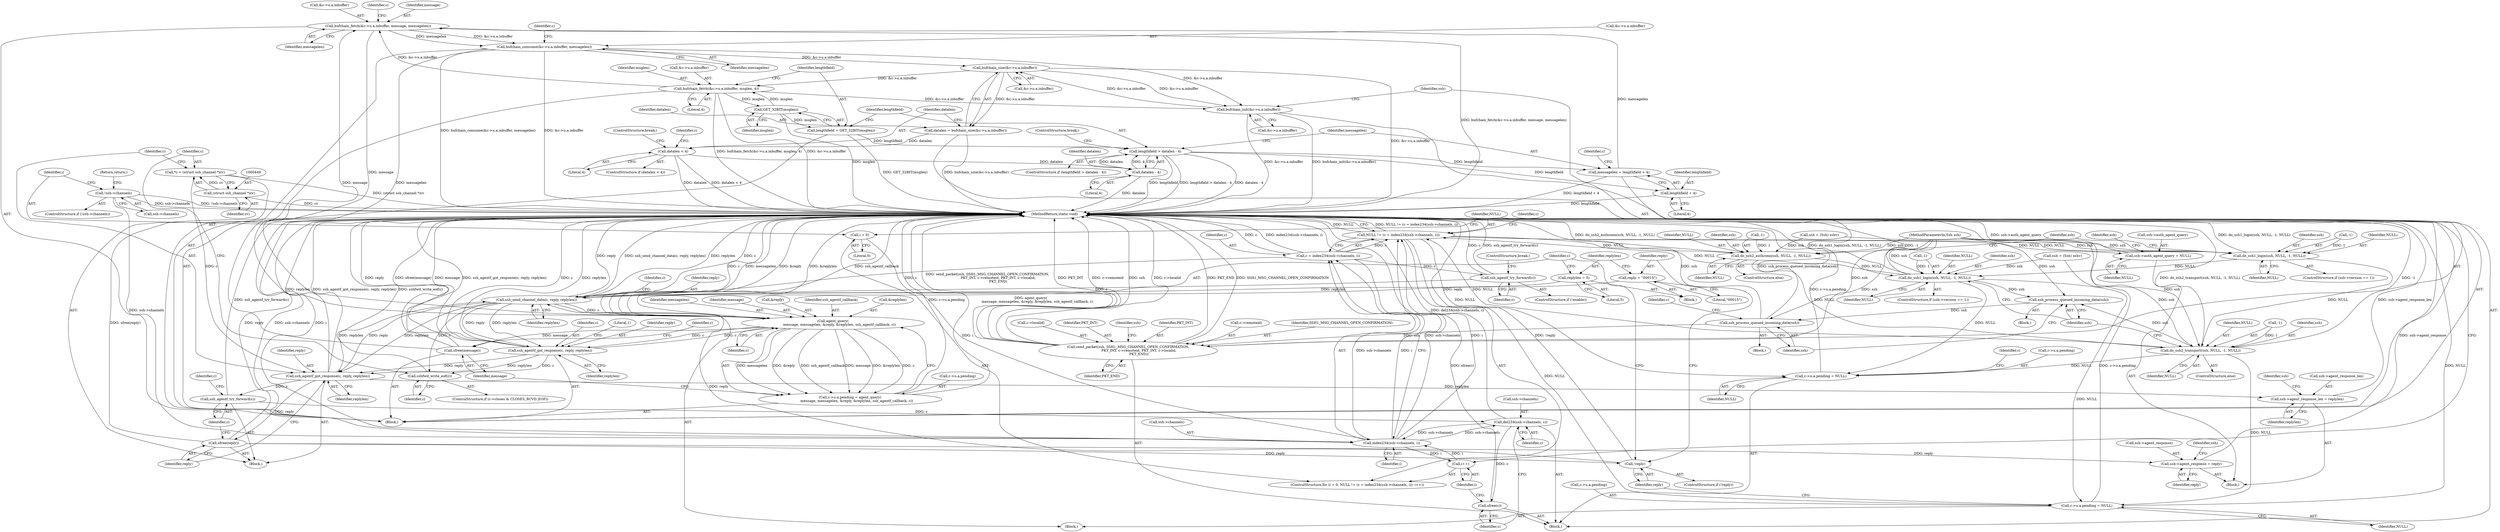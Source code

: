 digraph "0_tartarus_4ff22863d895cb7ebfced4cf923a012a614adaa8@pointer" {
"1000383" [label="(Call,bufchain_fetch(&c->u.a.inbuffer, message, messagelen))"];
"1000356" [label="(Call,bufchain_fetch(&c->u.a.inbuffer, msglen, 4))"];
"1000342" [label="(Call,bufchain_size(&c->u.a.inbuffer))"];
"1000468" [label="(Call,bufchain_init(&c->u.a.inbuffer))"];
"1000394" [label="(Call,bufchain_consume(&c->u.a.inbuffer, messagelen))"];
"1000383" [label="(Call,bufchain_fetch(&c->u.a.inbuffer, message, messagelen))"];
"1000421" [label="(Call,sfree(message))"];
"1000412" [label="(Call,agent_query(\n            message, messagelen, &reply, &replylen, ssh_agentf_callback, c))"];
"1000290" [label="(Call,ssh_send_channel_data(c, reply, replylen))"];
"1000181" [label="(Call,ssh_agentf_try_forward(c))"];
"1000150" [label="(Call,c = index234(ssh->channels, i))"];
"1000152" [label="(Call,index234(ssh->channels, i))"];
"1000139" [label="(Call,!ssh->channels)"];
"1000489" [label="(Call,del234(ssh->channels, c))"];
"1000457" [label="(Call,ssh_agentf_try_forward(c))"];
"1000451" [label="(Call,ssh_agentf_got_response(c, reply, replylen))"];
"1000446" [label="(Call,*c = (struct ssh_channel *)cv)"];
"1000448" [label="(Call,(struct ssh_channel *)cv)"];
"1000432" [label="(Call,ssh_agentf_got_response(c, reply, replylen))"];
"1000157" [label="(Call,i++)"];
"1000145" [label="(Call,i = 0)"];
"1000284" [label="(Call,reply = \"\0\0\0\1\5\")"];
"1000281" [label="(Call,!reply)"];
"1000455" [label="(Call,sfree(reply))"];
"1000287" [label="(Call,replylen = 5)"];
"1000378" [label="(Call,messagelen = lengthfield + 4)"];
"1000372" [label="(Call,lengthfield > datalen - 4)"];
"1000367" [label="(Call,lengthfield = GET_32BIT(msglen))"];
"1000369" [label="(Call,GET_32BIT(msglen))"];
"1000374" [label="(Call,datalen - 4)"];
"1000352" [label="(Call,datalen < 4)"];
"1000340" [label="(Call,datalen = bufchain_size(&c->u.a.inbuffer))"];
"1000404" [label="(Call,c->u.a.pending = agent_query(\n            message, messagelen, &reply, &replylen, ssh_agentf_callback, c))"];
"1000442" [label="(Call,sshfwd_write_eof(c))"];
"1000211" [label="(Call,ssh->agent_response_len = replylen)"];
"1000206" [label="(Call,ssh->agent_response = reply)"];
"1000148" [label="(Call,NULL != (c = index234(ssh->channels, i)))"];
"1000201" [label="(Call,ssh->auth_agent_query = NULL)"];
"1000222" [label="(Call,do_ssh1_login(ssh, NULL, -1, NULL))"];
"1000253" [label="(Call,do_ssh1_login(ssh, NULL, -1, NULL))"];
"1000266" [label="(Call,ssh_process_queued_incoming_data(ssh))"];
"1000268" [label="(Call,ssh_process_queued_incoming_data(ssh))"];
"1000477" [label="(Call,send_packet(ssh, SSH1_MSG_CHANNEL_OPEN_CONFIRMATION,\n                    PKT_INT, c->remoteid, PKT_INT, c->localid,\n                    PKT_END))"];
"1000271" [label="(Call,c->u.a.pending = NULL)"];
"1000459" [label="(Call,c->u.a.pending = NULL)"];
"1000260" [label="(Call,do_ssh2_transport(ssh, NULL, -1, NULL))"];
"1000229" [label="(Call,do_ssh2_authconn(ssh, NULL, -1, NULL))"];
"1000494" [label="(Call,sfree(c))"];
"1000380" [label="(Call,lengthfield + 4)"];
"1000281" [label="(Call,!reply)"];
"1000458" [label="(Identifier,c)"];
"1000222" [label="(Call,do_ssh1_login(ssh, NULL, -1, NULL))"];
"1000473" [label="(Identifier,c)"];
"1000421" [label="(Call,sfree(message))"];
"1000393" [label="(Identifier,messagelen)"];
"1000354" [label="(Literal,4)"];
"1000373" [label="(Identifier,lengthfield)"];
"1000183" [label="(ControlStructure,break;)"];
"1000266" [label="(Call,ssh_process_queued_incoming_data(ssh))"];
"1000381" [label="(Identifier,lengthfield)"];
"1000371" [label="(ControlStructure,if (lengthfield > datalen - 4))"];
"1000262" [label="(Identifier,NULL)"];
"1000205" [label="(Identifier,NULL)"];
"1000454" [label="(Identifier,replylen)"];
"1000219" [label="(Identifier,ssh)"];
"1000291" [label="(Identifier,c)"];
"1000443" [label="(Identifier,c)"];
"1000285" [label="(Identifier,reply)"];
"1000194" [label="(Block,)"];
"1000369" [label="(Call,GET_32BIT(msglen))"];
"1000235" [label="(Block,)"];
"1000481" [label="(Call,c->remoteid)"];
"1000446" [label="(Call,*c = (struct ssh_channel *)cv)"];
"1000231" [label="(Identifier,NULL)"];
"1000208" [label="(Identifier,ssh)"];
"1000341" [label="(Identifier,datalen)"];
"1000432" [label="(Call,ssh_agentf_got_response(c, reply, replylen))"];
"1000270" [label="(Block,)"];
"1000202" [label="(Call,ssh->auth_agent_query)"];
"1000140" [label="(Call,ssh->channels)"];
"1000227" [label="(Identifier,NULL)"];
"1000287" [label="(Call,replylen = 5)"];
"1000290" [label="(Call,ssh_send_channel_data(c, reply, replylen))"];
"1000271" [label="(Call,c->u.a.pending = NULL)"];
"1000211" [label="(Call,ssh->agent_response_len = replylen)"];
"1000435" [label="(Identifier,replylen)"];
"1000256" [label="(Call,-1)"];
"1000143" [label="(Return,return;)"];
"1000413" [label="(Identifier,message)"];
"1000230" [label="(Identifier,ssh)"];
"1000232" [label="(Call,-1)"];
"1000280" [label="(ControlStructure,if (!reply))"];
"1000352" [label="(Call,datalen < 4)"];
"1000356" [label="(Call,bufchain_fetch(&c->u.a.inbuffer, msglen, 4))"];
"1000355" [label="(ControlStructure,break;)"];
"1000293" [label="(Identifier,replylen)"];
"1000374" [label="(Call,datalen - 4)"];
"1000372" [label="(Call,lengthfield > datalen - 4)"];
"1000368" [label="(Identifier,lengthfield)"];
"1000258" [label="(Identifier,NULL)"];
"1000375" [label="(Identifier,datalen)"];
"1000488" [label="(Identifier,PKT_END)"];
"1000448" [label="(Call,(struct ssh_channel *)cv)"];
"1000412" [label="(Call,agent_query(\n            message, messagelen, &reply, &replylen, ssh_agentf_callback, c))"];
"1000292" [label="(Identifier,reply)"];
"1000457" [label="(Call,ssh_agentf_try_forward(c))"];
"1000282" [label="(Identifier,reply)"];
"1000269" [label="(Identifier,ssh)"];
"1000263" [label="(Call,-1)"];
"1000415" [label="(Call,&reply)"];
"1000151" [label="(Identifier,c)"];
"1000377" [label="(ControlStructure,break;)"];
"1000388" [label="(Identifier,c)"];
"1000255" [label="(Identifier,NULL)"];
"1000479" [label="(Identifier,SSH1_MSG_CHANNEL_OPEN_CONFIRMATION)"];
"1000404" [label="(Call,c->u.a.pending = agent_query(\n            message, messagelen, &reply, &replylen, ssh_agentf_callback, c))"];
"1000459" [label="(Call,c->u.a.pending = NULL)"];
"1000286" [label="(Literal,\"\0\0\0\1\5\")"];
"1000419" [label="(Identifier,ssh_agentf_callback)"];
"1000382" [label="(Literal,4)"];
"1000450" [label="(Identifier,cv)"];
"1000343" [label="(Call,&c->u.a.inbuffer)"];
"1000380" [label="(Call,lengthfield + 4)"];
"1000384" [label="(Call,&c->u.a.inbuffer)"];
"1000493" [label="(Identifier,c)"];
"1000289" [label="(Literal,5)"];
"1000181" [label="(Call,ssh_agentf_try_forward(c))"];
"1000223" [label="(Identifier,ssh)"];
"1000370" [label="(Identifier,msglen)"];
"1000162" [label="(Identifier,c)"];
"1000215" [label="(Identifier,replylen)"];
"1000164" [label="(Block,)"];
"1000395" [label="(Call,&c->u.a.inbuffer)"];
"1000361" [label="(Identifier,c)"];
"1000267" [label="(Identifier,ssh)"];
"1000366" [label="(Literal,4)"];
"1000417" [label="(Call,&replylen)"];
"1000394" [label="(Call,bufchain_consume(&c->u.a.inbuffer, messagelen))"];
"1000342" [label="(Call,bufchain_size(&c->u.a.inbuffer))"];
"1000455" [label="(Call,sfree(reply))"];
"1000453" [label="(Identifier,reply)"];
"1000288" [label="(Identifier,replylen)"];
"1000147" [label="(Literal,0)"];
"1000284" [label="(Call,reply = \"\0\0\0\1\5\")"];
"1000216" [label="(ControlStructure,if (ssh->version == 1))"];
"1000149" [label="(Identifier,NULL)"];
"1000463" [label="(Identifier,c)"];
"1000399" [label="(Identifier,c)"];
"1000238" [label="(Identifier,ssh)"];
"1000452" [label="(Identifier,c)"];
"1000444" [label="(Block,)"];
"1000468" [label="(Call,bufchain_init(&c->u.a.inbuffer))"];
"1000254" [label="(Identifier,ssh)"];
"1000158" [label="(Identifier,i)"];
"1000495" [label="(Identifier,c)"];
"1000144" [label="(ControlStructure,for (i = 0; NULL != (c = index234(ssh->channels, i)); i++))"];
"1000353" [label="(Identifier,datalen)"];
"1000178" [label="(ControlStructure,if (!enable))"];
"1000138" [label="(ControlStructure,if (!ssh->channels))"];
"1000272" [label="(Call,c->u.a.pending)"];
"1000340" [label="(Call,datalen = bufchain_size(&c->u.a.inbuffer))"];
"1000379" [label="(Identifier,messagelen)"];
"1000261" [label="(Identifier,ssh)"];
"1000478" [label="(Identifier,ssh)"];
"1000496" [label="(MethodReturn,static void)"];
"1000451" [label="(Call,ssh_agentf_got_response(c, reply, replylen))"];
"1000485" [label="(Call,c->localid)"];
"1000206" [label="(Call,ssh->agent_response = reply)"];
"1000447" [label="(Identifier,c)"];
"1000115" [label="(MethodParameterIn,Ssh ssh)"];
"1000408" [label="(Identifier,c)"];
"1000484" [label="(Identifier,PKT_INT)"];
"1000283" [label="(Block,)"];
"1000210" [label="(Identifier,reply)"];
"1000469" [label="(Call,&c->u.a.inbuffer)"];
"1000460" [label="(Call,c->u.a.pending)"];
"1000150" [label="(Call,c = index234(ssh->channels, i))"];
"1000139" [label="(Call,!ssh->channels)"];
"1000253" [label="(Call,do_ssh1_login(ssh, NULL, -1, NULL))"];
"1000365" [label="(Identifier,msglen)"];
"1000201" [label="(Call,ssh->auth_agent_query = NULL)"];
"1000268" [label="(Call,ssh_process_queued_incoming_data(ssh))"];
"1000145" [label="(Call,i = 0)"];
"1000307" [label="(Identifier,c)"];
"1000357" [label="(Call,&c->u.a.inbuffer)"];
"1000265" [label="(Identifier,NULL)"];
"1000433" [label="(Identifier,c)"];
"1000153" [label="(Call,ssh->channels)"];
"1000383" [label="(Call,bufchain_fetch(&c->u.a.inbuffer, message, messagelen))"];
"1000442" [label="(Call,sshfwd_write_eof(c))"];
"1000157" [label="(Call,i++)"];
"1000491" [label="(Identifier,ssh)"];
"1000234" [label="(Identifier,NULL)"];
"1000467" [label="(Identifier,NULL)"];
"1000414" [label="(Identifier,messagelen)"];
"1000489" [label="(Call,del234(ssh->channels, c))"];
"1000260" [label="(Call,do_ssh2_transport(ssh, NULL, -1, NULL))"];
"1000212" [label="(Call,ssh->agent_response_len)"];
"1000148" [label="(Call,NULL != (c = index234(ssh->channels, i)))"];
"1000422" [label="(Identifier,message)"];
"1000490" [label="(Call,ssh->channels)"];
"1000378" [label="(Call,messagelen = lengthfield + 4)"];
"1000159" [label="(Block,)"];
"1000367" [label="(Call,lengthfield = GET_32BIT(msglen))"];
"1000427" [label="(Identifier,c)"];
"1000207" [label="(Call,ssh->agent_response)"];
"1000480" [label="(Identifier,PKT_INT)"];
"1000403" [label="(Identifier,messagelen)"];
"1000420" [label="(Identifier,c)"];
"1000456" [label="(Identifier,reply)"];
"1000229" [label="(Call,do_ssh2_authconn(ssh, NULL, -1, NULL))"];
"1000237" [label="(Call,ssh = (Ssh) sshv)"];
"1000228" [label="(ControlStructure,else)"];
"1000152" [label="(Call,index234(ssh->channels, i))"];
"1000196" [label="(Call,ssh = (Ssh) sshv)"];
"1000477" [label="(Call,send_packet(ssh, SSH1_MSG_CHANNEL_OPEN_CONFIRMATION,\n                    PKT_INT, c->remoteid, PKT_INT, c->localid,\n                    PKT_END))"];
"1000225" [label="(Call,-1)"];
"1000405" [label="(Call,c->u.a.pending)"];
"1000275" [label="(Identifier,c)"];
"1000247" [label="(ControlStructure,if (ssh->version == 1))"];
"1000259" [label="(ControlStructure,else)"];
"1000182" [label="(Identifier,c)"];
"1000156" [label="(Identifier,i)"];
"1000224" [label="(Identifier,NULL)"];
"1000392" [label="(Identifier,message)"];
"1000279" [label="(Identifier,NULL)"];
"1000436" [label="(ControlStructure,if (c->closes & CLOSES_RCVD_EOF))"];
"1000494" [label="(Call,sfree(c))"];
"1000339" [label="(Block,)"];
"1000338" [label="(Literal,1)"];
"1000146" [label="(Identifier,i)"];
"1000434" [label="(Identifier,reply)"];
"1000213" [label="(Identifier,ssh)"];
"1000376" [label="(Literal,4)"];
"1000351" [label="(ControlStructure,if (datalen < 4))"];
"1000383" -> "1000339"  [label="AST: "];
"1000383" -> "1000393"  [label="CFG: "];
"1000384" -> "1000383"  [label="AST: "];
"1000392" -> "1000383"  [label="AST: "];
"1000393" -> "1000383"  [label="AST: "];
"1000399" -> "1000383"  [label="CFG: "];
"1000383" -> "1000496"  [label="DDG: bufchain_fetch(&c->u.a.inbuffer, message, messagelen)"];
"1000356" -> "1000383"  [label="DDG: &c->u.a.inbuffer"];
"1000421" -> "1000383"  [label="DDG: message"];
"1000378" -> "1000383"  [label="DDG: messagelen"];
"1000383" -> "1000394"  [label="DDG: &c->u.a.inbuffer"];
"1000383" -> "1000394"  [label="DDG: messagelen"];
"1000383" -> "1000412"  [label="DDG: message"];
"1000356" -> "1000339"  [label="AST: "];
"1000356" -> "1000366"  [label="CFG: "];
"1000357" -> "1000356"  [label="AST: "];
"1000365" -> "1000356"  [label="AST: "];
"1000366" -> "1000356"  [label="AST: "];
"1000368" -> "1000356"  [label="CFG: "];
"1000356" -> "1000496"  [label="DDG: bufchain_fetch(&c->u.a.inbuffer, msglen, 4)"];
"1000356" -> "1000496"  [label="DDG: &c->u.a.inbuffer"];
"1000342" -> "1000356"  [label="DDG: &c->u.a.inbuffer"];
"1000369" -> "1000356"  [label="DDG: msglen"];
"1000356" -> "1000369"  [label="DDG: msglen"];
"1000356" -> "1000468"  [label="DDG: &c->u.a.inbuffer"];
"1000342" -> "1000340"  [label="AST: "];
"1000342" -> "1000343"  [label="CFG: "];
"1000343" -> "1000342"  [label="AST: "];
"1000340" -> "1000342"  [label="CFG: "];
"1000342" -> "1000496"  [label="DDG: &c->u.a.inbuffer"];
"1000342" -> "1000340"  [label="DDG: &c->u.a.inbuffer"];
"1000468" -> "1000342"  [label="DDG: &c->u.a.inbuffer"];
"1000394" -> "1000342"  [label="DDG: &c->u.a.inbuffer"];
"1000342" -> "1000468"  [label="DDG: &c->u.a.inbuffer"];
"1000468" -> "1000159"  [label="AST: "];
"1000468" -> "1000469"  [label="CFG: "];
"1000469" -> "1000468"  [label="AST: "];
"1000478" -> "1000468"  [label="CFG: "];
"1000468" -> "1000496"  [label="DDG: bufchain_init(&c->u.a.inbuffer)"];
"1000468" -> "1000496"  [label="DDG: &c->u.a.inbuffer"];
"1000394" -> "1000468"  [label="DDG: &c->u.a.inbuffer"];
"1000394" -> "1000339"  [label="AST: "];
"1000394" -> "1000403"  [label="CFG: "];
"1000395" -> "1000394"  [label="AST: "];
"1000403" -> "1000394"  [label="AST: "];
"1000408" -> "1000394"  [label="CFG: "];
"1000394" -> "1000496"  [label="DDG: bufchain_consume(&c->u.a.inbuffer, messagelen)"];
"1000394" -> "1000496"  [label="DDG: &c->u.a.inbuffer"];
"1000394" -> "1000412"  [label="DDG: messagelen"];
"1000421" -> "1000339"  [label="AST: "];
"1000421" -> "1000422"  [label="CFG: "];
"1000422" -> "1000421"  [label="AST: "];
"1000427" -> "1000421"  [label="CFG: "];
"1000421" -> "1000496"  [label="DDG: message"];
"1000421" -> "1000496"  [label="DDG: sfree(message)"];
"1000412" -> "1000421"  [label="DDG: message"];
"1000412" -> "1000404"  [label="AST: "];
"1000412" -> "1000420"  [label="CFG: "];
"1000413" -> "1000412"  [label="AST: "];
"1000414" -> "1000412"  [label="AST: "];
"1000415" -> "1000412"  [label="AST: "];
"1000417" -> "1000412"  [label="AST: "];
"1000419" -> "1000412"  [label="AST: "];
"1000420" -> "1000412"  [label="AST: "];
"1000404" -> "1000412"  [label="CFG: "];
"1000412" -> "1000496"  [label="DDG: c"];
"1000412" -> "1000496"  [label="DDG: messagelen"];
"1000412" -> "1000496"  [label="DDG: &reply"];
"1000412" -> "1000496"  [label="DDG: &replylen"];
"1000412" -> "1000496"  [label="DDG: ssh_agentf_callback"];
"1000412" -> "1000404"  [label="DDG: messagelen"];
"1000412" -> "1000404"  [label="DDG: &reply"];
"1000412" -> "1000404"  [label="DDG: ssh_agentf_callback"];
"1000412" -> "1000404"  [label="DDG: message"];
"1000412" -> "1000404"  [label="DDG: &replylen"];
"1000412" -> "1000404"  [label="DDG: c"];
"1000290" -> "1000412"  [label="DDG: c"];
"1000432" -> "1000412"  [label="DDG: c"];
"1000412" -> "1000432"  [label="DDG: c"];
"1000290" -> "1000270"  [label="AST: "];
"1000290" -> "1000293"  [label="CFG: "];
"1000291" -> "1000290"  [label="AST: "];
"1000292" -> "1000290"  [label="AST: "];
"1000293" -> "1000290"  [label="AST: "];
"1000307" -> "1000290"  [label="CFG: "];
"1000290" -> "1000496"  [label="DDG: c"];
"1000290" -> "1000496"  [label="DDG: reply"];
"1000290" -> "1000496"  [label="DDG: ssh_send_channel_data(c, reply, replylen)"];
"1000290" -> "1000496"  [label="DDG: replylen"];
"1000181" -> "1000290"  [label="DDG: c"];
"1000150" -> "1000290"  [label="DDG: c"];
"1000284" -> "1000290"  [label="DDG: reply"];
"1000281" -> "1000290"  [label="DDG: reply"];
"1000287" -> "1000290"  [label="DDG: replylen"];
"1000451" -> "1000290"  [label="DDG: replylen"];
"1000290" -> "1000432"  [label="DDG: reply"];
"1000290" -> "1000432"  [label="DDG: replylen"];
"1000290" -> "1000442"  [label="DDG: c"];
"1000290" -> "1000451"  [label="DDG: reply"];
"1000290" -> "1000451"  [label="DDG: replylen"];
"1000181" -> "1000178"  [label="AST: "];
"1000181" -> "1000182"  [label="CFG: "];
"1000182" -> "1000181"  [label="AST: "];
"1000183" -> "1000181"  [label="CFG: "];
"1000181" -> "1000496"  [label="DDG: c"];
"1000181" -> "1000496"  [label="DDG: ssh_agentf_try_forward(c)"];
"1000150" -> "1000181"  [label="DDG: c"];
"1000150" -> "1000148"  [label="AST: "];
"1000150" -> "1000152"  [label="CFG: "];
"1000151" -> "1000150"  [label="AST: "];
"1000152" -> "1000150"  [label="AST: "];
"1000148" -> "1000150"  [label="CFG: "];
"1000150" -> "1000496"  [label="DDG: c"];
"1000150" -> "1000496"  [label="DDG: index234(ssh->channels, i)"];
"1000150" -> "1000148"  [label="DDG: c"];
"1000152" -> "1000150"  [label="DDG: ssh->channels"];
"1000152" -> "1000150"  [label="DDG: i"];
"1000152" -> "1000156"  [label="CFG: "];
"1000153" -> "1000152"  [label="AST: "];
"1000156" -> "1000152"  [label="AST: "];
"1000152" -> "1000496"  [label="DDG: ssh->channels"];
"1000152" -> "1000496"  [label="DDG: i"];
"1000152" -> "1000148"  [label="DDG: ssh->channels"];
"1000152" -> "1000148"  [label="DDG: i"];
"1000139" -> "1000152"  [label="DDG: ssh->channels"];
"1000489" -> "1000152"  [label="DDG: ssh->channels"];
"1000157" -> "1000152"  [label="DDG: i"];
"1000145" -> "1000152"  [label="DDG: i"];
"1000152" -> "1000157"  [label="DDG: i"];
"1000152" -> "1000489"  [label="DDG: ssh->channels"];
"1000139" -> "1000138"  [label="AST: "];
"1000139" -> "1000140"  [label="CFG: "];
"1000140" -> "1000139"  [label="AST: "];
"1000143" -> "1000139"  [label="CFG: "];
"1000146" -> "1000139"  [label="CFG: "];
"1000139" -> "1000496"  [label="DDG: !ssh->channels"];
"1000139" -> "1000496"  [label="DDG: ssh->channels"];
"1000489" -> "1000159"  [label="AST: "];
"1000489" -> "1000493"  [label="CFG: "];
"1000490" -> "1000489"  [label="AST: "];
"1000493" -> "1000489"  [label="AST: "];
"1000495" -> "1000489"  [label="CFG: "];
"1000489" -> "1000496"  [label="DDG: del234(ssh->channels, c)"];
"1000457" -> "1000489"  [label="DDG: c"];
"1000489" -> "1000494"  [label="DDG: c"];
"1000457" -> "1000444"  [label="AST: "];
"1000457" -> "1000458"  [label="CFG: "];
"1000458" -> "1000457"  [label="AST: "];
"1000463" -> "1000457"  [label="CFG: "];
"1000457" -> "1000496"  [label="DDG: ssh_agentf_try_forward(c)"];
"1000451" -> "1000457"  [label="DDG: c"];
"1000451" -> "1000444"  [label="AST: "];
"1000451" -> "1000454"  [label="CFG: "];
"1000452" -> "1000451"  [label="AST: "];
"1000453" -> "1000451"  [label="AST: "];
"1000454" -> "1000451"  [label="AST: "];
"1000456" -> "1000451"  [label="CFG: "];
"1000451" -> "1000496"  [label="DDG: ssh_agentf_got_response(c, reply, replylen)"];
"1000451" -> "1000496"  [label="DDG: replylen"];
"1000451" -> "1000211"  [label="DDG: replylen"];
"1000446" -> "1000451"  [label="DDG: c"];
"1000432" -> "1000451"  [label="DDG: reply"];
"1000432" -> "1000451"  [label="DDG: replylen"];
"1000451" -> "1000455"  [label="DDG: reply"];
"1000446" -> "1000444"  [label="AST: "];
"1000446" -> "1000448"  [label="CFG: "];
"1000447" -> "1000446"  [label="AST: "];
"1000448" -> "1000446"  [label="AST: "];
"1000452" -> "1000446"  [label="CFG: "];
"1000446" -> "1000496"  [label="DDG: (struct ssh_channel *)cv"];
"1000448" -> "1000446"  [label="DDG: cv"];
"1000448" -> "1000450"  [label="CFG: "];
"1000449" -> "1000448"  [label="AST: "];
"1000450" -> "1000448"  [label="AST: "];
"1000448" -> "1000496"  [label="DDG: cv"];
"1000432" -> "1000339"  [label="AST: "];
"1000432" -> "1000435"  [label="CFG: "];
"1000433" -> "1000432"  [label="AST: "];
"1000434" -> "1000432"  [label="AST: "];
"1000435" -> "1000432"  [label="AST: "];
"1000338" -> "1000432"  [label="CFG: "];
"1000432" -> "1000496"  [label="DDG: reply"];
"1000432" -> "1000496"  [label="DDG: ssh_agentf_got_response(c, reply, replylen)"];
"1000432" -> "1000496"  [label="DDG: c"];
"1000432" -> "1000496"  [label="DDG: replylen"];
"1000432" -> "1000442"  [label="DDG: c"];
"1000157" -> "1000144"  [label="AST: "];
"1000157" -> "1000158"  [label="CFG: "];
"1000158" -> "1000157"  [label="AST: "];
"1000149" -> "1000157"  [label="CFG: "];
"1000145" -> "1000144"  [label="AST: "];
"1000145" -> "1000147"  [label="CFG: "];
"1000146" -> "1000145"  [label="AST: "];
"1000147" -> "1000145"  [label="AST: "];
"1000149" -> "1000145"  [label="CFG: "];
"1000284" -> "1000283"  [label="AST: "];
"1000284" -> "1000286"  [label="CFG: "];
"1000285" -> "1000284"  [label="AST: "];
"1000286" -> "1000284"  [label="AST: "];
"1000288" -> "1000284"  [label="CFG: "];
"1000281" -> "1000280"  [label="AST: "];
"1000281" -> "1000282"  [label="CFG: "];
"1000282" -> "1000281"  [label="AST: "];
"1000285" -> "1000281"  [label="CFG: "];
"1000291" -> "1000281"  [label="CFG: "];
"1000281" -> "1000496"  [label="DDG: !reply"];
"1000455" -> "1000281"  [label="DDG: reply"];
"1000455" -> "1000444"  [label="AST: "];
"1000455" -> "1000456"  [label="CFG: "];
"1000456" -> "1000455"  [label="AST: "];
"1000458" -> "1000455"  [label="CFG: "];
"1000455" -> "1000496"  [label="DDG: sfree(reply)"];
"1000455" -> "1000496"  [label="DDG: reply"];
"1000455" -> "1000206"  [label="DDG: reply"];
"1000287" -> "1000283"  [label="AST: "];
"1000287" -> "1000289"  [label="CFG: "];
"1000288" -> "1000287"  [label="AST: "];
"1000289" -> "1000287"  [label="AST: "];
"1000291" -> "1000287"  [label="CFG: "];
"1000378" -> "1000339"  [label="AST: "];
"1000378" -> "1000380"  [label="CFG: "];
"1000379" -> "1000378"  [label="AST: "];
"1000380" -> "1000378"  [label="AST: "];
"1000388" -> "1000378"  [label="CFG: "];
"1000378" -> "1000496"  [label="DDG: lengthfield + 4"];
"1000372" -> "1000378"  [label="DDG: lengthfield"];
"1000372" -> "1000371"  [label="AST: "];
"1000372" -> "1000374"  [label="CFG: "];
"1000373" -> "1000372"  [label="AST: "];
"1000374" -> "1000372"  [label="AST: "];
"1000377" -> "1000372"  [label="CFG: "];
"1000379" -> "1000372"  [label="CFG: "];
"1000372" -> "1000496"  [label="DDG: lengthfield"];
"1000372" -> "1000496"  [label="DDG: lengthfield > datalen - 4"];
"1000372" -> "1000496"  [label="DDG: datalen - 4"];
"1000367" -> "1000372"  [label="DDG: lengthfield"];
"1000374" -> "1000372"  [label="DDG: datalen"];
"1000374" -> "1000372"  [label="DDG: 4"];
"1000372" -> "1000380"  [label="DDG: lengthfield"];
"1000367" -> "1000339"  [label="AST: "];
"1000367" -> "1000369"  [label="CFG: "];
"1000368" -> "1000367"  [label="AST: "];
"1000369" -> "1000367"  [label="AST: "];
"1000373" -> "1000367"  [label="CFG: "];
"1000367" -> "1000496"  [label="DDG: GET_32BIT(msglen)"];
"1000369" -> "1000367"  [label="DDG: msglen"];
"1000369" -> "1000370"  [label="CFG: "];
"1000370" -> "1000369"  [label="AST: "];
"1000369" -> "1000496"  [label="DDG: msglen"];
"1000374" -> "1000376"  [label="CFG: "];
"1000375" -> "1000374"  [label="AST: "];
"1000376" -> "1000374"  [label="AST: "];
"1000374" -> "1000496"  [label="DDG: datalen"];
"1000352" -> "1000374"  [label="DDG: datalen"];
"1000352" -> "1000351"  [label="AST: "];
"1000352" -> "1000354"  [label="CFG: "];
"1000353" -> "1000352"  [label="AST: "];
"1000354" -> "1000352"  [label="AST: "];
"1000355" -> "1000352"  [label="CFG: "];
"1000361" -> "1000352"  [label="CFG: "];
"1000352" -> "1000496"  [label="DDG: datalen"];
"1000352" -> "1000496"  [label="DDG: datalen < 4"];
"1000340" -> "1000352"  [label="DDG: datalen"];
"1000340" -> "1000339"  [label="AST: "];
"1000341" -> "1000340"  [label="AST: "];
"1000353" -> "1000340"  [label="CFG: "];
"1000340" -> "1000496"  [label="DDG: bufchain_size(&c->u.a.inbuffer)"];
"1000404" -> "1000339"  [label="AST: "];
"1000405" -> "1000404"  [label="AST: "];
"1000422" -> "1000404"  [label="CFG: "];
"1000404" -> "1000496"  [label="DDG: c->u.a.pending"];
"1000404" -> "1000496"  [label="DDG: agent_query(\n            message, messagelen, &reply, &replylen, ssh_agentf_callback, c)"];
"1000442" -> "1000436"  [label="AST: "];
"1000442" -> "1000443"  [label="CFG: "];
"1000443" -> "1000442"  [label="AST: "];
"1000447" -> "1000442"  [label="CFG: "];
"1000442" -> "1000496"  [label="DDG: sshfwd_write_eof(c)"];
"1000211" -> "1000194"  [label="AST: "];
"1000211" -> "1000215"  [label="CFG: "];
"1000212" -> "1000211"  [label="AST: "];
"1000215" -> "1000211"  [label="AST: "];
"1000219" -> "1000211"  [label="CFG: "];
"1000211" -> "1000496"  [label="DDG: ssh->agent_response_len"];
"1000206" -> "1000194"  [label="AST: "];
"1000206" -> "1000210"  [label="CFG: "];
"1000207" -> "1000206"  [label="AST: "];
"1000210" -> "1000206"  [label="AST: "];
"1000213" -> "1000206"  [label="CFG: "];
"1000206" -> "1000496"  [label="DDG: ssh->agent_response"];
"1000148" -> "1000144"  [label="AST: "];
"1000149" -> "1000148"  [label="AST: "];
"1000162" -> "1000148"  [label="CFG: "];
"1000496" -> "1000148"  [label="CFG: "];
"1000148" -> "1000496"  [label="DDG: NULL != (c = index234(ssh->channels, i))"];
"1000148" -> "1000496"  [label="DDG: NULL"];
"1000253" -> "1000148"  [label="DDG: NULL"];
"1000260" -> "1000148"  [label="DDG: NULL"];
"1000148" -> "1000201"  [label="DDG: NULL"];
"1000148" -> "1000222"  [label="DDG: NULL"];
"1000148" -> "1000229"  [label="DDG: NULL"];
"1000148" -> "1000271"  [label="DDG: NULL"];
"1000148" -> "1000459"  [label="DDG: NULL"];
"1000201" -> "1000194"  [label="AST: "];
"1000201" -> "1000205"  [label="CFG: "];
"1000202" -> "1000201"  [label="AST: "];
"1000205" -> "1000201"  [label="AST: "];
"1000208" -> "1000201"  [label="CFG: "];
"1000201" -> "1000496"  [label="DDG: ssh->auth_agent_query"];
"1000222" -> "1000216"  [label="AST: "];
"1000222" -> "1000227"  [label="CFG: "];
"1000223" -> "1000222"  [label="AST: "];
"1000224" -> "1000222"  [label="AST: "];
"1000225" -> "1000222"  [label="AST: "];
"1000227" -> "1000222"  [label="AST: "];
"1000238" -> "1000222"  [label="CFG: "];
"1000222" -> "1000496"  [label="DDG: do_ssh1_login(ssh, NULL, -1, NULL)"];
"1000196" -> "1000222"  [label="DDG: ssh"];
"1000115" -> "1000222"  [label="DDG: ssh"];
"1000225" -> "1000222"  [label="DDG: 1"];
"1000222" -> "1000253"  [label="DDG: NULL"];
"1000222" -> "1000260"  [label="DDG: NULL"];
"1000253" -> "1000247"  [label="AST: "];
"1000253" -> "1000258"  [label="CFG: "];
"1000254" -> "1000253"  [label="AST: "];
"1000255" -> "1000253"  [label="AST: "];
"1000256" -> "1000253"  [label="AST: "];
"1000258" -> "1000253"  [label="AST: "];
"1000267" -> "1000253"  [label="CFG: "];
"1000253" -> "1000496"  [label="DDG: do_ssh1_login(ssh, NULL, -1, NULL)"];
"1000253" -> "1000496"  [label="DDG: -1"];
"1000237" -> "1000253"  [label="DDG: ssh"];
"1000115" -> "1000253"  [label="DDG: ssh"];
"1000229" -> "1000253"  [label="DDG: NULL"];
"1000256" -> "1000253"  [label="DDG: 1"];
"1000253" -> "1000266"  [label="DDG: ssh"];
"1000253" -> "1000271"  [label="DDG: NULL"];
"1000253" -> "1000459"  [label="DDG: NULL"];
"1000266" -> "1000235"  [label="AST: "];
"1000266" -> "1000267"  [label="CFG: "];
"1000267" -> "1000266"  [label="AST: "];
"1000269" -> "1000266"  [label="CFG: "];
"1000260" -> "1000266"  [label="DDG: ssh"];
"1000115" -> "1000266"  [label="DDG: ssh"];
"1000266" -> "1000268"  [label="DDG: ssh"];
"1000268" -> "1000164"  [label="AST: "];
"1000268" -> "1000269"  [label="CFG: "];
"1000269" -> "1000268"  [label="AST: "];
"1000275" -> "1000268"  [label="CFG: "];
"1000268" -> "1000496"  [label="DDG: ssh"];
"1000268" -> "1000496"  [label="DDG: ssh_process_queued_incoming_data(ssh)"];
"1000115" -> "1000268"  [label="DDG: ssh"];
"1000268" -> "1000477"  [label="DDG: ssh"];
"1000477" -> "1000159"  [label="AST: "];
"1000477" -> "1000488"  [label="CFG: "];
"1000478" -> "1000477"  [label="AST: "];
"1000479" -> "1000477"  [label="AST: "];
"1000480" -> "1000477"  [label="AST: "];
"1000481" -> "1000477"  [label="AST: "];
"1000484" -> "1000477"  [label="AST: "];
"1000485" -> "1000477"  [label="AST: "];
"1000488" -> "1000477"  [label="AST: "];
"1000491" -> "1000477"  [label="CFG: "];
"1000477" -> "1000496"  [label="DDG: PKT_END"];
"1000477" -> "1000496"  [label="DDG: SSH1_MSG_CHANNEL_OPEN_CONFIRMATION"];
"1000477" -> "1000496"  [label="DDG: send_packet(ssh, SSH1_MSG_CHANNEL_OPEN_CONFIRMATION,\n                    PKT_INT, c->remoteid, PKT_INT, c->localid,\n                    PKT_END)"];
"1000477" -> "1000496"  [label="DDG: PKT_INT"];
"1000477" -> "1000496"  [label="DDG: c->remoteid"];
"1000477" -> "1000496"  [label="DDG: ssh"];
"1000477" -> "1000496"  [label="DDG: c->localid"];
"1000115" -> "1000477"  [label="DDG: ssh"];
"1000271" -> "1000270"  [label="AST: "];
"1000271" -> "1000279"  [label="CFG: "];
"1000272" -> "1000271"  [label="AST: "];
"1000279" -> "1000271"  [label="AST: "];
"1000282" -> "1000271"  [label="CFG: "];
"1000271" -> "1000496"  [label="DDG: c->u.a.pending"];
"1000271" -> "1000496"  [label="DDG: NULL"];
"1000260" -> "1000271"  [label="DDG: NULL"];
"1000459" -> "1000159"  [label="AST: "];
"1000459" -> "1000467"  [label="CFG: "];
"1000460" -> "1000459"  [label="AST: "];
"1000467" -> "1000459"  [label="AST: "];
"1000473" -> "1000459"  [label="CFG: "];
"1000459" -> "1000496"  [label="DDG: c->u.a.pending"];
"1000260" -> "1000459"  [label="DDG: NULL"];
"1000260" -> "1000259"  [label="AST: "];
"1000260" -> "1000265"  [label="CFG: "];
"1000261" -> "1000260"  [label="AST: "];
"1000262" -> "1000260"  [label="AST: "];
"1000263" -> "1000260"  [label="AST: "];
"1000265" -> "1000260"  [label="AST: "];
"1000267" -> "1000260"  [label="CFG: "];
"1000260" -> "1000496"  [label="DDG: do_ssh2_transport(ssh, NULL, -1, NULL)"];
"1000260" -> "1000496"  [label="DDG: -1"];
"1000237" -> "1000260"  [label="DDG: ssh"];
"1000115" -> "1000260"  [label="DDG: ssh"];
"1000229" -> "1000260"  [label="DDG: NULL"];
"1000263" -> "1000260"  [label="DDG: 1"];
"1000229" -> "1000228"  [label="AST: "];
"1000229" -> "1000234"  [label="CFG: "];
"1000230" -> "1000229"  [label="AST: "];
"1000231" -> "1000229"  [label="AST: "];
"1000232" -> "1000229"  [label="AST: "];
"1000234" -> "1000229"  [label="AST: "];
"1000238" -> "1000229"  [label="CFG: "];
"1000229" -> "1000496"  [label="DDG: do_ssh2_authconn(ssh, NULL, -1, NULL)"];
"1000196" -> "1000229"  [label="DDG: ssh"];
"1000115" -> "1000229"  [label="DDG: ssh"];
"1000232" -> "1000229"  [label="DDG: 1"];
"1000494" -> "1000159"  [label="AST: "];
"1000494" -> "1000495"  [label="CFG: "];
"1000495" -> "1000494"  [label="AST: "];
"1000158" -> "1000494"  [label="CFG: "];
"1000494" -> "1000496"  [label="DDG: sfree(c)"];
"1000380" -> "1000382"  [label="CFG: "];
"1000381" -> "1000380"  [label="AST: "];
"1000382" -> "1000380"  [label="AST: "];
"1000380" -> "1000496"  [label="DDG: lengthfield"];
}
